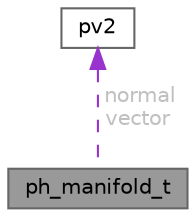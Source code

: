 digraph "ph_manifold_t"
{
 // LATEX_PDF_SIZE
  bgcolor="transparent";
  edge [fontname=Helvetica,fontsize=10,labelfontname=Helvetica,labelfontsize=10];
  node [fontname=Helvetica,fontsize=10,shape=box,height=0.2,width=0.4];
  Node1 [id="Node000001",label="ph_manifold_t",height=0.2,width=0.4,color="gray40", fillcolor="grey60", style="filled", fontcolor="black",tooltip="A collision manifold Provides information about a collision. Normals always point from shape 1 to sha..."];
  Node2 -> Node1 [id="edge1_Node000001_Node000002",dir="back",color="darkorchid3",style="dashed",tooltip=" ",label=" normal\nvector",fontcolor="grey" ];
  Node2 [id="Node000002",label="pv2",height=0.2,width=0.4,color="gray40", fillcolor="white", style="filled",URL="$structpv2.html",tooltip="A 2D vector."];
}
